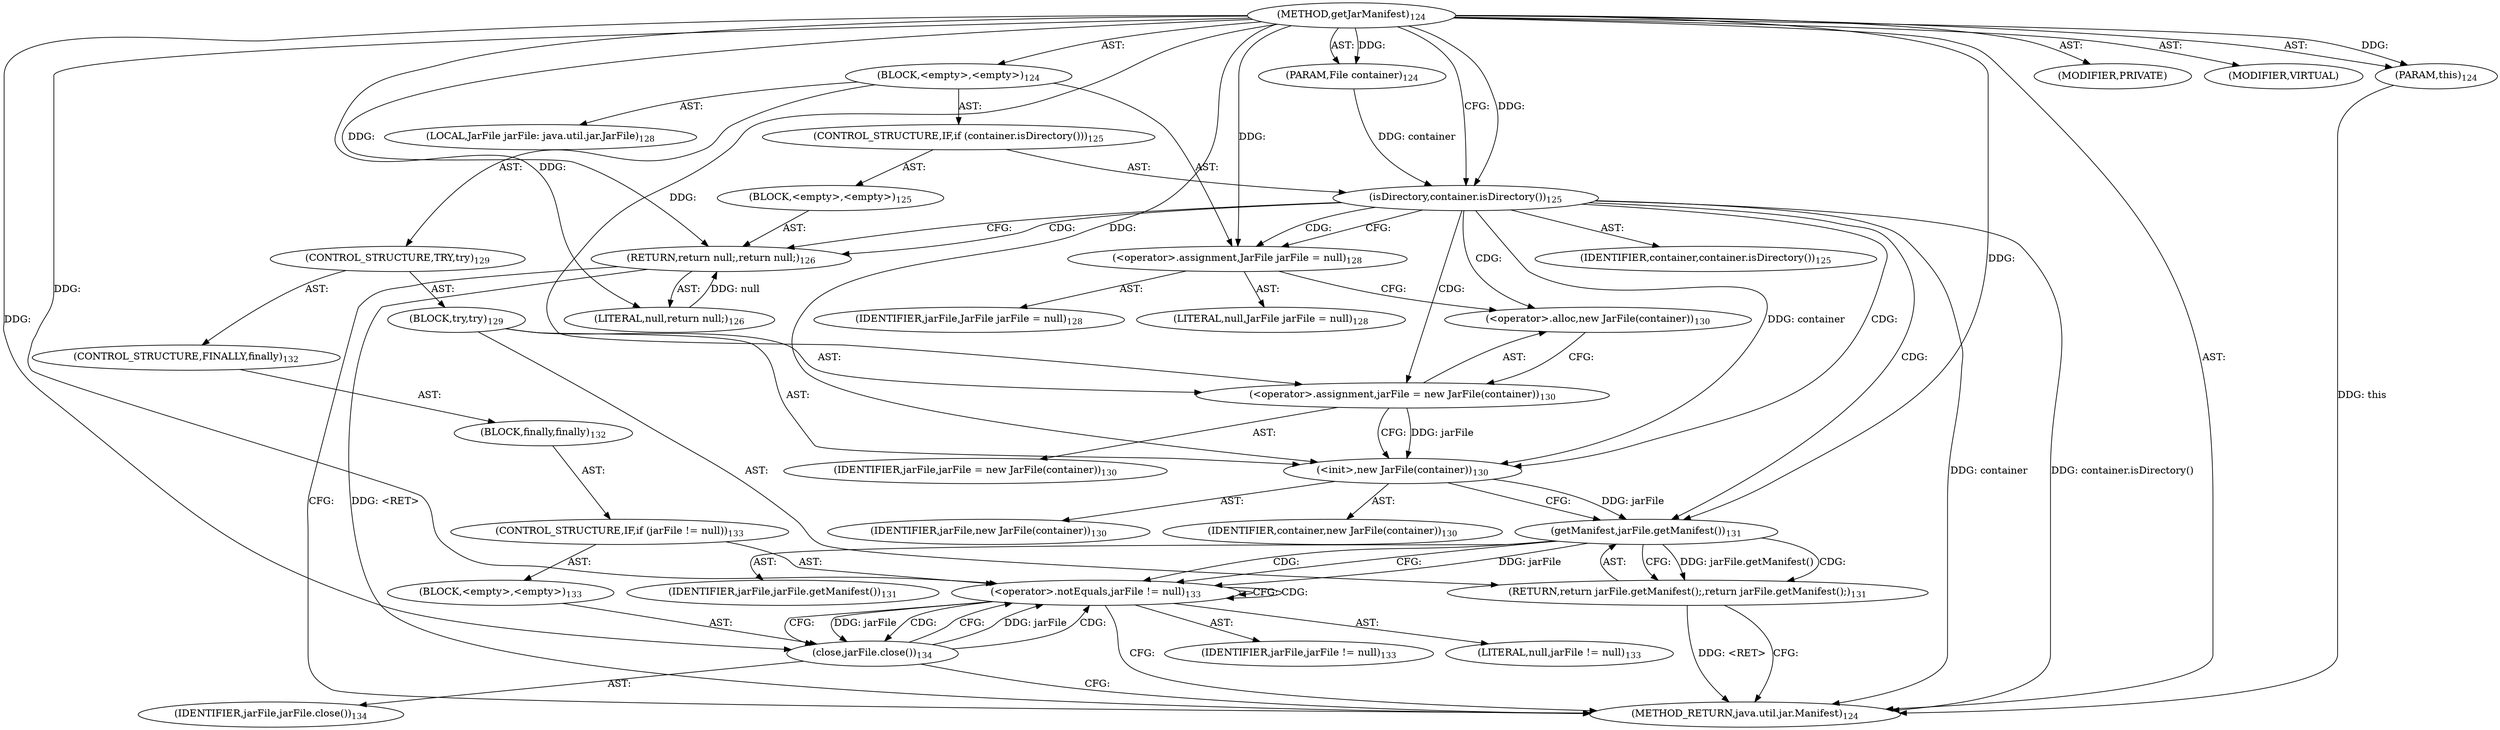 digraph "getJarManifest" {  
"111669149698" [label = <(METHOD,getJarManifest)<SUB>124</SUB>> ]
"115964117000" [label = <(PARAM,this)<SUB>124</SUB>> ]
"115964117001" [label = <(PARAM,File container)<SUB>124</SUB>> ]
"25769803778" [label = <(BLOCK,&lt;empty&gt;,&lt;empty&gt;)<SUB>124</SUB>> ]
"47244640256" [label = <(CONTROL_STRUCTURE,IF,if (container.isDirectory()))<SUB>125</SUB>> ]
"30064771080" [label = <(isDirectory,container.isDirectory())<SUB>125</SUB>> ]
"68719476754" [label = <(IDENTIFIER,container,container.isDirectory())<SUB>125</SUB>> ]
"25769803779" [label = <(BLOCK,&lt;empty&gt;,&lt;empty&gt;)<SUB>125</SUB>> ]
"146028888065" [label = <(RETURN,return null;,return null;)<SUB>126</SUB>> ]
"90194313217" [label = <(LITERAL,null,return null;)<SUB>126</SUB>> ]
"94489280512" [label = <(LOCAL,JarFile jarFile: java.util.jar.JarFile)<SUB>128</SUB>> ]
"30064771081" [label = <(&lt;operator&gt;.assignment,JarFile jarFile = null)<SUB>128</SUB>> ]
"68719476755" [label = <(IDENTIFIER,jarFile,JarFile jarFile = null)<SUB>128</SUB>> ]
"90194313218" [label = <(LITERAL,null,JarFile jarFile = null)<SUB>128</SUB>> ]
"47244640257" [label = <(CONTROL_STRUCTURE,TRY,try)<SUB>129</SUB>> ]
"25769803780" [label = <(BLOCK,try,try)<SUB>129</SUB>> ]
"30064771082" [label = <(&lt;operator&gt;.assignment,jarFile = new JarFile(container))<SUB>130</SUB>> ]
"68719476756" [label = <(IDENTIFIER,jarFile,jarFile = new JarFile(container))<SUB>130</SUB>> ]
"30064771083" [label = <(&lt;operator&gt;.alloc,new JarFile(container))<SUB>130</SUB>> ]
"30064771084" [label = <(&lt;init&gt;,new JarFile(container))<SUB>130</SUB>> ]
"68719476757" [label = <(IDENTIFIER,jarFile,new JarFile(container))<SUB>130</SUB>> ]
"68719476758" [label = <(IDENTIFIER,container,new JarFile(container))<SUB>130</SUB>> ]
"146028888066" [label = <(RETURN,return jarFile.getManifest();,return jarFile.getManifest();)<SUB>131</SUB>> ]
"30064771085" [label = <(getManifest,jarFile.getManifest())<SUB>131</SUB>> ]
"68719476759" [label = <(IDENTIFIER,jarFile,jarFile.getManifest())<SUB>131</SUB>> ]
"47244640258" [label = <(CONTROL_STRUCTURE,FINALLY,finally)<SUB>132</SUB>> ]
"25769803781" [label = <(BLOCK,finally,finally)<SUB>132</SUB>> ]
"47244640259" [label = <(CONTROL_STRUCTURE,IF,if (jarFile != null))<SUB>133</SUB>> ]
"30064771086" [label = <(&lt;operator&gt;.notEquals,jarFile != null)<SUB>133</SUB>> ]
"68719476760" [label = <(IDENTIFIER,jarFile,jarFile != null)<SUB>133</SUB>> ]
"90194313219" [label = <(LITERAL,null,jarFile != null)<SUB>133</SUB>> ]
"25769803782" [label = <(BLOCK,&lt;empty&gt;,&lt;empty&gt;)<SUB>133</SUB>> ]
"30064771087" [label = <(close,jarFile.close())<SUB>134</SUB>> ]
"68719476761" [label = <(IDENTIFIER,jarFile,jarFile.close())<SUB>134</SUB>> ]
"133143986181" [label = <(MODIFIER,PRIVATE)> ]
"133143986182" [label = <(MODIFIER,VIRTUAL)> ]
"128849018882" [label = <(METHOD_RETURN,java.util.jar.Manifest)<SUB>124</SUB>> ]
  "111669149698" -> "115964117000"  [ label = "AST: "] 
  "111669149698" -> "115964117001"  [ label = "AST: "] 
  "111669149698" -> "25769803778"  [ label = "AST: "] 
  "111669149698" -> "133143986181"  [ label = "AST: "] 
  "111669149698" -> "133143986182"  [ label = "AST: "] 
  "111669149698" -> "128849018882"  [ label = "AST: "] 
  "25769803778" -> "47244640256"  [ label = "AST: "] 
  "25769803778" -> "94489280512"  [ label = "AST: "] 
  "25769803778" -> "30064771081"  [ label = "AST: "] 
  "25769803778" -> "47244640257"  [ label = "AST: "] 
  "47244640256" -> "30064771080"  [ label = "AST: "] 
  "47244640256" -> "25769803779"  [ label = "AST: "] 
  "30064771080" -> "68719476754"  [ label = "AST: "] 
  "25769803779" -> "146028888065"  [ label = "AST: "] 
  "146028888065" -> "90194313217"  [ label = "AST: "] 
  "30064771081" -> "68719476755"  [ label = "AST: "] 
  "30064771081" -> "90194313218"  [ label = "AST: "] 
  "47244640257" -> "25769803780"  [ label = "AST: "] 
  "47244640257" -> "47244640258"  [ label = "AST: "] 
  "25769803780" -> "30064771082"  [ label = "AST: "] 
  "25769803780" -> "30064771084"  [ label = "AST: "] 
  "25769803780" -> "146028888066"  [ label = "AST: "] 
  "30064771082" -> "68719476756"  [ label = "AST: "] 
  "30064771082" -> "30064771083"  [ label = "AST: "] 
  "30064771084" -> "68719476757"  [ label = "AST: "] 
  "30064771084" -> "68719476758"  [ label = "AST: "] 
  "146028888066" -> "30064771085"  [ label = "AST: "] 
  "30064771085" -> "68719476759"  [ label = "AST: "] 
  "47244640258" -> "25769803781"  [ label = "AST: "] 
  "25769803781" -> "47244640259"  [ label = "AST: "] 
  "47244640259" -> "30064771086"  [ label = "AST: "] 
  "47244640259" -> "25769803782"  [ label = "AST: "] 
  "30064771086" -> "68719476760"  [ label = "AST: "] 
  "30064771086" -> "90194313219"  [ label = "AST: "] 
  "25769803782" -> "30064771087"  [ label = "AST: "] 
  "30064771087" -> "68719476761"  [ label = "AST: "] 
  "30064771081" -> "30064771083"  [ label = "CFG: "] 
  "30064771080" -> "146028888065"  [ label = "CFG: "] 
  "30064771080" -> "30064771081"  [ label = "CFG: "] 
  "146028888065" -> "128849018882"  [ label = "CFG: "] 
  "30064771082" -> "30064771084"  [ label = "CFG: "] 
  "30064771084" -> "30064771085"  [ label = "CFG: "] 
  "146028888066" -> "128849018882"  [ label = "CFG: "] 
  "30064771083" -> "30064771082"  [ label = "CFG: "] 
  "30064771085" -> "146028888066"  [ label = "CFG: "] 
  "30064771085" -> "30064771086"  [ label = "CFG: "] 
  "30064771086" -> "128849018882"  [ label = "CFG: "] 
  "30064771086" -> "30064771086"  [ label = "CFG: "] 
  "30064771086" -> "30064771087"  [ label = "CFG: "] 
  "30064771087" -> "128849018882"  [ label = "CFG: "] 
  "30064771087" -> "30064771086"  [ label = "CFG: "] 
  "111669149698" -> "30064771080"  [ label = "CFG: "] 
  "146028888065" -> "128849018882"  [ label = "DDG: &lt;RET&gt;"] 
  "146028888066" -> "128849018882"  [ label = "DDG: &lt;RET&gt;"] 
  "115964117000" -> "128849018882"  [ label = "DDG: this"] 
  "30064771080" -> "128849018882"  [ label = "DDG: container"] 
  "30064771080" -> "128849018882"  [ label = "DDG: container.isDirectory()"] 
  "111669149698" -> "115964117000"  [ label = "DDG: "] 
  "111669149698" -> "115964117001"  [ label = "DDG: "] 
  "111669149698" -> "30064771081"  [ label = "DDG: "] 
  "115964117001" -> "30064771080"  [ label = "DDG: container"] 
  "111669149698" -> "30064771080"  [ label = "DDG: "] 
  "90194313217" -> "146028888065"  [ label = "DDG: null"] 
  "111669149698" -> "146028888065"  [ label = "DDG: "] 
  "111669149698" -> "30064771082"  [ label = "DDG: "] 
  "30064771085" -> "146028888066"  [ label = "DDG: jarFile.getManifest()"] 
  "111669149698" -> "90194313217"  [ label = "DDG: "] 
  "30064771082" -> "30064771084"  [ label = "DDG: jarFile"] 
  "111669149698" -> "30064771084"  [ label = "DDG: "] 
  "30064771080" -> "30064771084"  [ label = "DDG: container"] 
  "30064771084" -> "30064771085"  [ label = "DDG: jarFile"] 
  "111669149698" -> "30064771085"  [ label = "DDG: "] 
  "30064771085" -> "30064771086"  [ label = "DDG: jarFile"] 
  "30064771087" -> "30064771086"  [ label = "DDG: jarFile"] 
  "111669149698" -> "30064771086"  [ label = "DDG: "] 
  "30064771086" -> "30064771087"  [ label = "DDG: jarFile"] 
  "111669149698" -> "30064771087"  [ label = "DDG: "] 
  "30064771080" -> "30064771085"  [ label = "CDG: "] 
  "30064771080" -> "146028888065"  [ label = "CDG: "] 
  "30064771080" -> "30064771084"  [ label = "CDG: "] 
  "30064771080" -> "30064771083"  [ label = "CDG: "] 
  "30064771080" -> "30064771082"  [ label = "CDG: "] 
  "30064771080" -> "30064771081"  [ label = "CDG: "] 
  "30064771085" -> "30064771086"  [ label = "CDG: "] 
  "30064771085" -> "146028888066"  [ label = "CDG: "] 
  "30064771086" -> "30064771087"  [ label = "CDG: "] 
  "30064771086" -> "30064771086"  [ label = "CDG: "] 
  "30064771087" -> "30064771086"  [ label = "CDG: "] 
}
